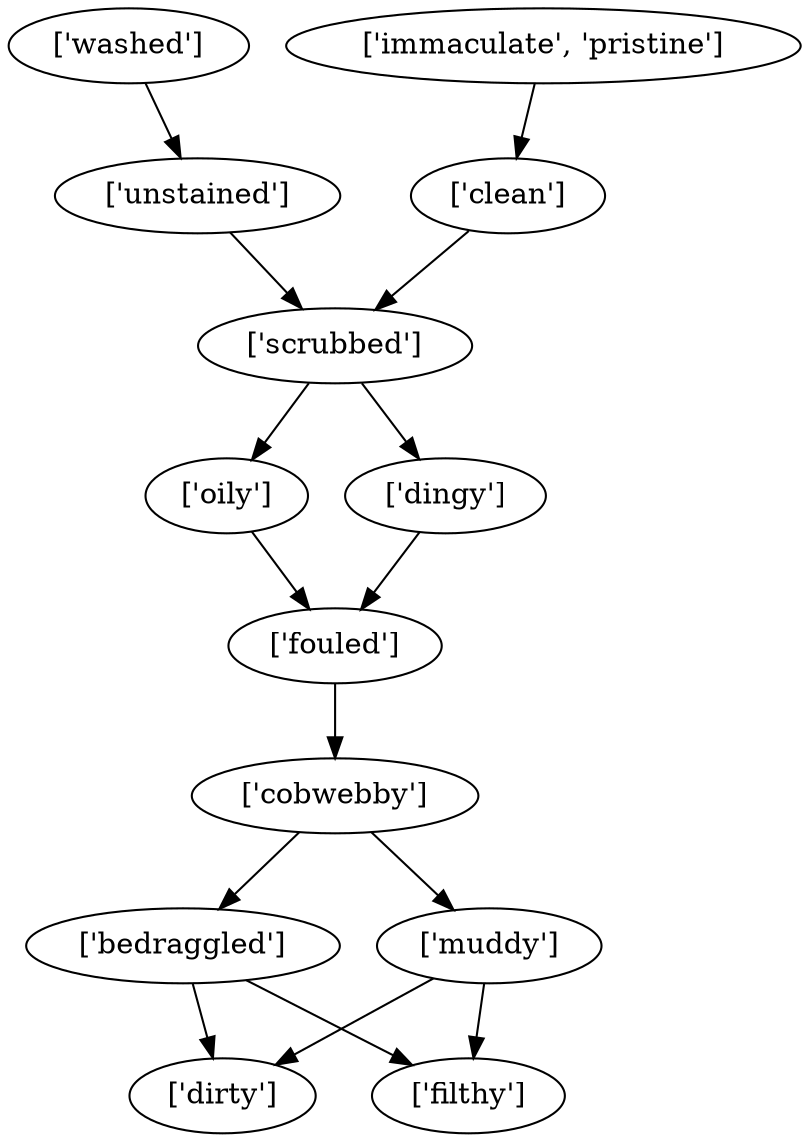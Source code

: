 strict digraph  {
	"['bedraggled']" -> "['dirty']";
	"['bedraggled']" -> "['filthy']";
	"['oily']" -> "['fouled']";
	"['fouled']" -> "['cobwebby']";
	"['unstained']" -> "['scrubbed']";
	"['scrubbed']" -> "['oily']";
	"['scrubbed']" -> "['dingy']";
	"['clean']" -> "['scrubbed']";
	"['dingy']" -> "['fouled']";
	"['muddy']" -> "['dirty']";
	"['muddy']" -> "['filthy']";
	"['washed']" -> "['unstained']";
	"['cobwebby']" -> "['bedraggled']";
	"['cobwebby']" -> "['muddy']";
	"['immaculate', 'pristine']" -> "['clean']";
}
